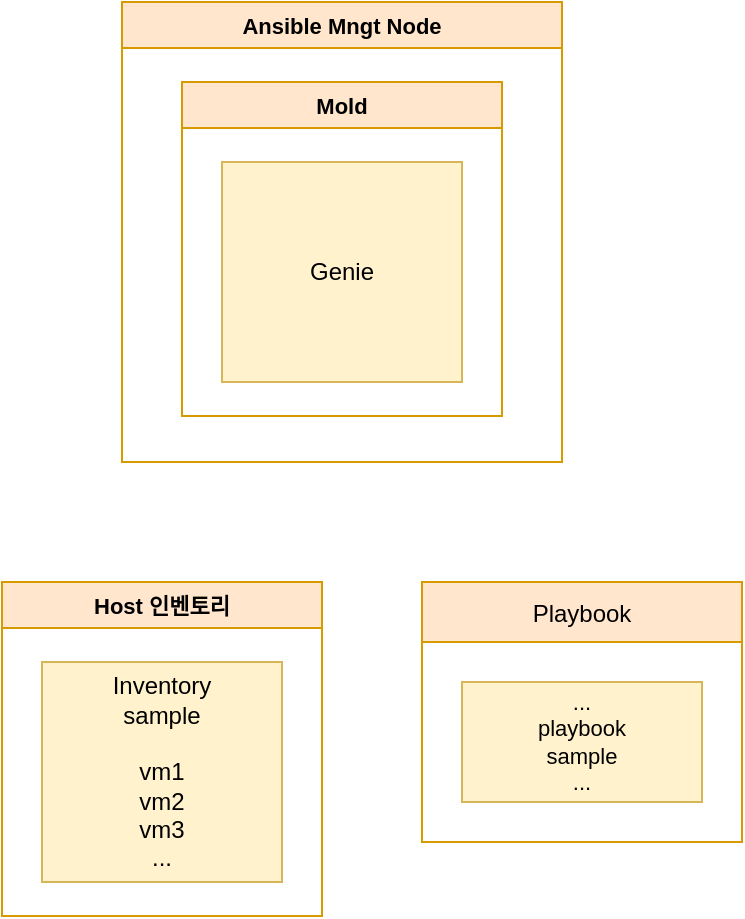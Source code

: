<mxfile version="16.4.5" type="github">
  <diagram id="2bAznApdGgNUuWqxyC43" name="페이지-1">
    <mxGraphModel dx="593" dy="405" grid="1" gridSize="10" guides="1" tooltips="1" connect="1" arrows="1" fold="1" page="1" pageScale="1" pageWidth="1169" pageHeight="827" math="0" shadow="0">
      <root>
        <mxCell id="0" />
        <mxCell id="1" parent="0" />
        <mxCell id="uKwqtShbSjY22pOxoT1e-22" value="" style="group" vertex="1" connectable="0" parent="1">
          <mxGeometry x="440" y="310" width="160" height="130" as="geometry" />
        </mxCell>
        <mxCell id="uKwqtShbSjY22pOxoT1e-11" value="&lt;div style=&quot;font-size: 11px&quot;&gt;...&lt;/div&gt;&lt;div style=&quot;font-size: 11px&quot;&gt;playbook&lt;/div&gt;&lt;div style=&quot;font-size: 11px&quot;&gt;sample&lt;/div&gt;&lt;div style=&quot;font-size: 11px&quot;&gt;...&lt;/div&gt;" style="rounded=0;whiteSpace=wrap;html=1;fillColor=#fff2cc;strokeColor=#d6b656;" vertex="1" parent="uKwqtShbSjY22pOxoT1e-22">
          <mxGeometry x="20" y="50" width="120" height="60" as="geometry" />
        </mxCell>
        <mxCell id="uKwqtShbSjY22pOxoT1e-14" value="Playbook" style="swimlane;fontStyle=0;childLayout=stackLayout;horizontal=1;startSize=30;horizontalStack=0;resizeParent=1;resizeParentMax=0;resizeLast=0;collapsible=1;marginBottom=0;fillColor=#ffe6cc;strokeColor=#d79b00;" vertex="1" parent="uKwqtShbSjY22pOxoT1e-22">
          <mxGeometry width="160" height="130" as="geometry" />
        </mxCell>
        <mxCell id="uKwqtShbSjY22pOxoT1e-27" value="Host 인벤토리" style="swimlane;fontSize=11;fillColor=#ffe6cc;strokeColor=#d79b00;" vertex="1" parent="1">
          <mxGeometry x="230" y="310" width="160" height="167" as="geometry" />
        </mxCell>
        <mxCell id="uKwqtShbSjY22pOxoT1e-31" value="Inventory&lt;br&gt;sample&lt;br&gt;&lt;br&gt;vm1&lt;br&gt;vm2&lt;br&gt;vm3&lt;br&gt;..." style="rounded=0;whiteSpace=wrap;html=1;fillColor=#fff2cc;strokeColor=#d6b656;" vertex="1" parent="uKwqtShbSjY22pOxoT1e-27">
          <mxGeometry x="20" y="40" width="120" height="110" as="geometry" />
        </mxCell>
        <mxCell id="uKwqtShbSjY22pOxoT1e-37" value="Ansible Mngt Node" style="swimlane;fontSize=11;fillColor=#ffe6cc;strokeColor=#d79b00;" vertex="1" parent="1">
          <mxGeometry x="290" y="20" width="220" height="230" as="geometry" />
        </mxCell>
        <mxCell id="uKwqtShbSjY22pOxoT1e-34" value="Mold" style="swimlane;fontSize=11;fillColor=#ffe6cc;strokeColor=#d79b00;" vertex="1" parent="uKwqtShbSjY22pOxoT1e-37">
          <mxGeometry x="30" y="40" width="160" height="167" as="geometry" />
        </mxCell>
        <mxCell id="uKwqtShbSjY22pOxoT1e-35" value="Genie" style="rounded=0;whiteSpace=wrap;html=1;fillColor=#fff2cc;strokeColor=#d6b656;" vertex="1" parent="uKwqtShbSjY22pOxoT1e-34">
          <mxGeometry x="20" y="40" width="120" height="110" as="geometry" />
        </mxCell>
      </root>
    </mxGraphModel>
  </diagram>
</mxfile>
